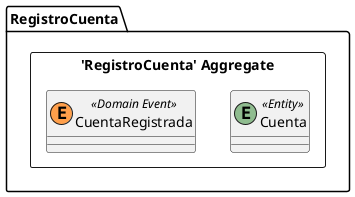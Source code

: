 @startuml

skinparam componentStyle uml2

package RegistroCuenta {
	package "'RegistroCuenta' Aggregate" <<Rectangle>> {
		class Cuenta <<(E,DarkSeaGreen) Entity>> {
		}
		class CuentaRegistrada <<(E,#ff9f4b) Domain Event>> {
		}
	}
}


@enduml
